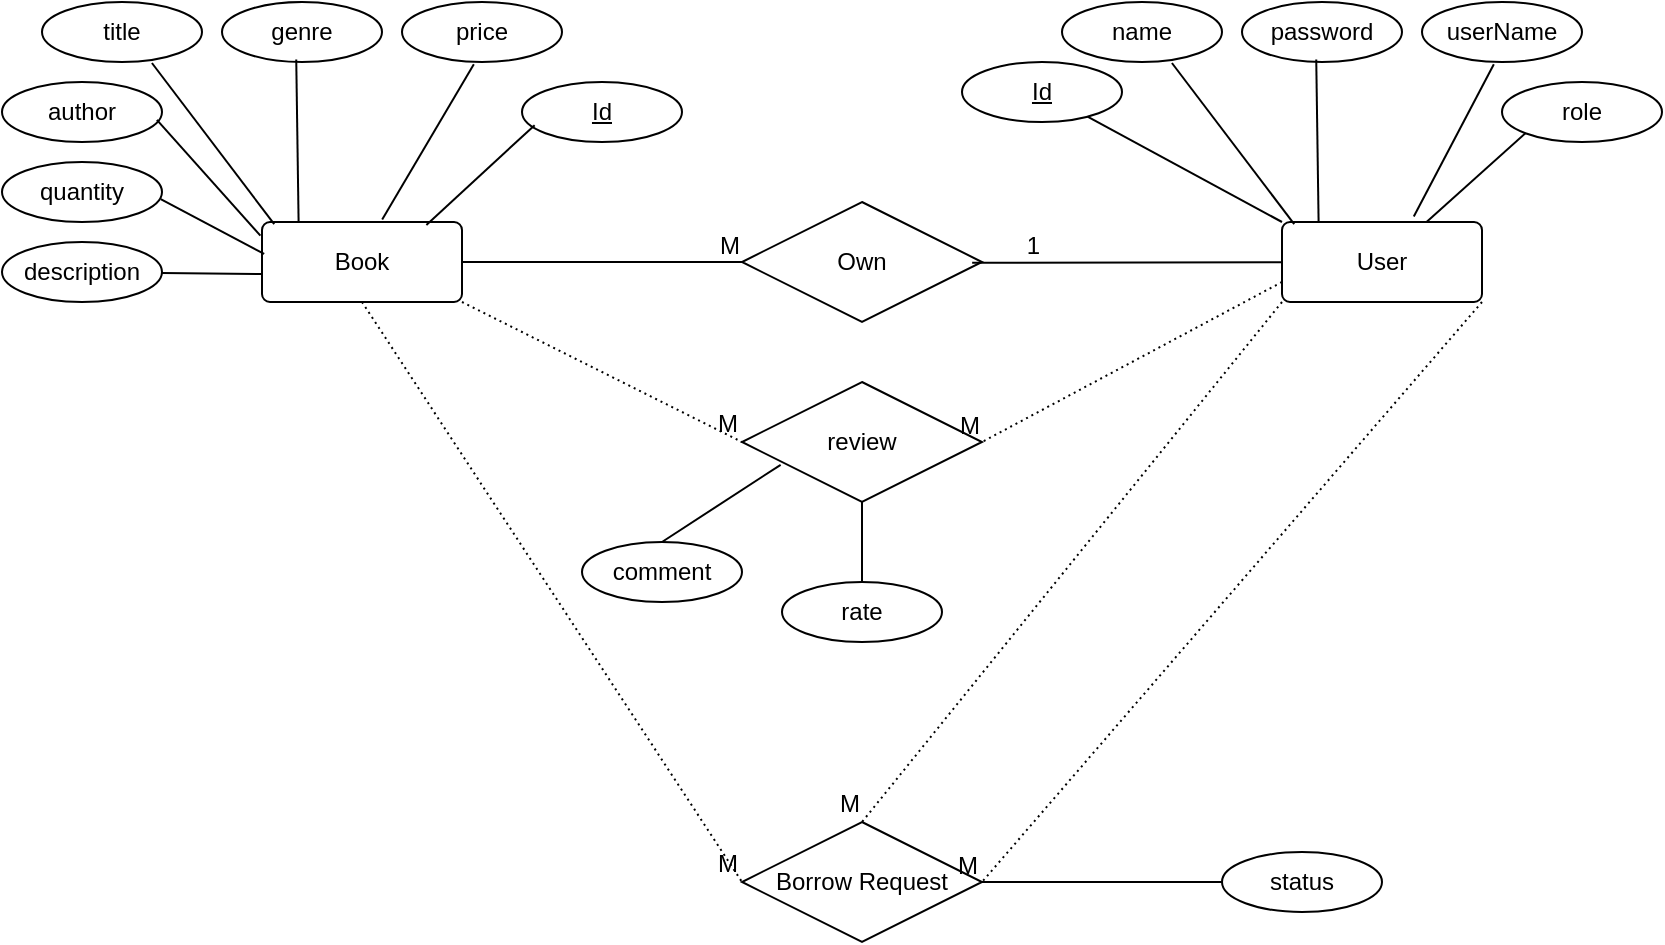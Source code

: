 <mxfile version="24.0.6" type="device">
  <diagram id="R2lEEEUBdFMjLlhIrx00" name="Page-1">
    <mxGraphModel dx="1061" dy="557" grid="1" gridSize="10" guides="1" tooltips="1" connect="1" arrows="1" fold="1" page="1" pageScale="1" pageWidth="850" pageHeight="1100" math="0" shadow="0" extFonts="Permanent Marker^https://fonts.googleapis.com/css?family=Permanent+Marker">
      <root>
        <mxCell id="0" />
        <mxCell id="1" parent="0" />
        <mxCell id="ro8Qhatsqw3CWG-dYIS6-1" value="Book" style="rounded=1;arcSize=10;whiteSpace=wrap;html=1;align=center;" parent="1" vertex="1">
          <mxGeometry x="150" y="140" width="100" height="40" as="geometry" />
        </mxCell>
        <mxCell id="ro8Qhatsqw3CWG-dYIS6-2" value="title" style="ellipse;whiteSpace=wrap;html=1;align=center;" parent="1" vertex="1">
          <mxGeometry x="40" y="30" width="80" height="30" as="geometry" />
        </mxCell>
        <mxCell id="ro8Qhatsqw3CWG-dYIS6-3" value="" style="endArrow=none;html=1;rounded=0;entryX=0.687;entryY=1.017;entryDx=0;entryDy=0;entryPerimeter=0;exitX=0.061;exitY=0.027;exitDx=0;exitDy=0;exitPerimeter=0;" parent="1" source="ro8Qhatsqw3CWG-dYIS6-1" target="ro8Qhatsqw3CWG-dYIS6-2" edge="1">
          <mxGeometry relative="1" as="geometry">
            <mxPoint x="170" y="140" as="sourcePoint" />
            <mxPoint x="330" y="140" as="targetPoint" />
          </mxGeometry>
        </mxCell>
        <mxCell id="ro8Qhatsqw3CWG-dYIS6-4" value="author" style="ellipse;whiteSpace=wrap;html=1;align=center;" parent="1" vertex="1">
          <mxGeometry x="20" y="70" width="80" height="30" as="geometry" />
        </mxCell>
        <mxCell id="ro8Qhatsqw3CWG-dYIS6-5" value="genre" style="ellipse;whiteSpace=wrap;html=1;align=center;" parent="1" vertex="1">
          <mxGeometry x="130" y="30" width="80" height="30" as="geometry" />
        </mxCell>
        <mxCell id="ro8Qhatsqw3CWG-dYIS6-6" value="price" style="ellipse;whiteSpace=wrap;html=1;align=center;" parent="1" vertex="1">
          <mxGeometry x="220" y="30" width="80" height="30" as="geometry" />
        </mxCell>
        <mxCell id="ro8Qhatsqw3CWG-dYIS6-7" value="quantity" style="ellipse;whiteSpace=wrap;html=1;align=center;" parent="1" vertex="1">
          <mxGeometry x="20" y="110" width="80" height="30" as="geometry" />
        </mxCell>
        <mxCell id="ro8Qhatsqw3CWG-dYIS6-8" value="" style="endArrow=none;html=1;rounded=0;entryX=0.968;entryY=0.63;entryDx=0;entryDy=0;entryPerimeter=0;exitX=-0.008;exitY=0.17;exitDx=0;exitDy=0;exitPerimeter=0;" parent="1" source="ro8Qhatsqw3CWG-dYIS6-1" target="ro8Qhatsqw3CWG-dYIS6-4" edge="1">
          <mxGeometry relative="1" as="geometry">
            <mxPoint x="166" y="151" as="sourcePoint" />
            <mxPoint x="105" y="71" as="targetPoint" />
          </mxGeometry>
        </mxCell>
        <mxCell id="ro8Qhatsqw3CWG-dYIS6-9" value="" style="endArrow=none;html=1;rounded=0;entryX=0.992;entryY=0.617;entryDx=0;entryDy=0;entryPerimeter=0;exitX=0.011;exitY=0.399;exitDx=0;exitDy=0;exitPerimeter=0;" parent="1" source="ro8Qhatsqw3CWG-dYIS6-1" target="ro8Qhatsqw3CWG-dYIS6-7" edge="1">
          <mxGeometry relative="1" as="geometry">
            <mxPoint x="160" y="150" as="sourcePoint" />
            <mxPoint x="107" y="99" as="targetPoint" />
          </mxGeometry>
        </mxCell>
        <mxCell id="ro8Qhatsqw3CWG-dYIS6-10" value="" style="endArrow=none;html=1;rounded=0;entryX=0.464;entryY=0.96;entryDx=0;entryDy=0;entryPerimeter=0;exitX=0.183;exitY=-0.001;exitDx=0;exitDy=0;exitPerimeter=0;" parent="1" source="ro8Qhatsqw3CWG-dYIS6-1" target="ro8Qhatsqw3CWG-dYIS6-5" edge="1">
          <mxGeometry relative="1" as="geometry">
            <mxPoint x="166" y="151" as="sourcePoint" />
            <mxPoint x="105" y="71" as="targetPoint" />
          </mxGeometry>
        </mxCell>
        <mxCell id="ro8Qhatsqw3CWG-dYIS6-11" value="" style="endArrow=none;html=1;rounded=0;entryX=0.449;entryY=1.037;entryDx=0;entryDy=0;entryPerimeter=0;exitX=0.601;exitY=-0.03;exitDx=0;exitDy=0;exitPerimeter=0;" parent="1" source="ro8Qhatsqw3CWG-dYIS6-1" target="ro8Qhatsqw3CWG-dYIS6-6" edge="1">
          <mxGeometry relative="1" as="geometry">
            <mxPoint x="178" y="150" as="sourcePoint" />
            <mxPoint x="177" y="69" as="targetPoint" />
          </mxGeometry>
        </mxCell>
        <mxCell id="ro8Qhatsqw3CWG-dYIS6-12" value="User" style="rounded=1;arcSize=10;whiteSpace=wrap;html=1;align=center;" parent="1" vertex="1">
          <mxGeometry x="660" y="140" width="100" height="40" as="geometry" />
        </mxCell>
        <mxCell id="ro8Qhatsqw3CWG-dYIS6-13" value="name" style="ellipse;whiteSpace=wrap;html=1;align=center;" parent="1" vertex="1">
          <mxGeometry x="550" y="30" width="80" height="30" as="geometry" />
        </mxCell>
        <mxCell id="ro8Qhatsqw3CWG-dYIS6-14" value="" style="endArrow=none;html=1;rounded=0;entryX=0.687;entryY=1.017;entryDx=0;entryDy=0;entryPerimeter=0;exitX=0.061;exitY=0.027;exitDx=0;exitDy=0;exitPerimeter=0;" parent="1" source="ro8Qhatsqw3CWG-dYIS6-12" target="ro8Qhatsqw3CWG-dYIS6-13" edge="1">
          <mxGeometry relative="1" as="geometry">
            <mxPoint x="680" y="140" as="sourcePoint" />
            <mxPoint x="840" y="140" as="targetPoint" />
          </mxGeometry>
        </mxCell>
        <mxCell id="ro8Qhatsqw3CWG-dYIS6-16" value="password" style="ellipse;whiteSpace=wrap;html=1;align=center;" parent="1" vertex="1">
          <mxGeometry x="640" y="30" width="80" height="30" as="geometry" />
        </mxCell>
        <mxCell id="ro8Qhatsqw3CWG-dYIS6-17" value="userName" style="ellipse;whiteSpace=wrap;html=1;align=center;" parent="1" vertex="1">
          <mxGeometry x="730" y="30" width="80" height="30" as="geometry" />
        </mxCell>
        <mxCell id="ro8Qhatsqw3CWG-dYIS6-21" value="" style="endArrow=none;html=1;rounded=0;entryX=0.464;entryY=0.96;entryDx=0;entryDy=0;entryPerimeter=0;exitX=0.183;exitY=-0.001;exitDx=0;exitDy=0;exitPerimeter=0;" parent="1" source="ro8Qhatsqw3CWG-dYIS6-12" target="ro8Qhatsqw3CWG-dYIS6-16" edge="1">
          <mxGeometry relative="1" as="geometry">
            <mxPoint x="676" y="151" as="sourcePoint" />
            <mxPoint x="615" y="71" as="targetPoint" />
          </mxGeometry>
        </mxCell>
        <mxCell id="ro8Qhatsqw3CWG-dYIS6-22" value="" style="endArrow=none;html=1;rounded=0;entryX=0.449;entryY=1.037;entryDx=0;entryDy=0;entryPerimeter=0;exitX=0.659;exitY=-0.068;exitDx=0;exitDy=0;exitPerimeter=0;" parent="1" source="ro8Qhatsqw3CWG-dYIS6-12" target="ro8Qhatsqw3CWG-dYIS6-17" edge="1">
          <mxGeometry relative="1" as="geometry">
            <mxPoint x="688" y="150" as="sourcePoint" />
            <mxPoint x="687" y="69" as="targetPoint" />
          </mxGeometry>
        </mxCell>
        <mxCell id="ro8Qhatsqw3CWG-dYIS6-23" value="Id" style="ellipse;whiteSpace=wrap;html=1;align=center;fontStyle=4;" parent="1" vertex="1">
          <mxGeometry x="280" y="70" width="80" height="30" as="geometry" />
        </mxCell>
        <mxCell id="ro8Qhatsqw3CWG-dYIS6-25" value="" style="endArrow=none;html=1;rounded=0;entryX=0.079;entryY=0.719;entryDx=0;entryDy=0;entryPerimeter=0;exitX=0.822;exitY=0.037;exitDx=0;exitDy=0;exitPerimeter=0;" parent="1" source="ro8Qhatsqw3CWG-dYIS6-1" target="ro8Qhatsqw3CWG-dYIS6-23" edge="1">
          <mxGeometry relative="1" as="geometry">
            <mxPoint x="226" y="147" as="sourcePoint" />
            <mxPoint x="266" y="71" as="targetPoint" />
          </mxGeometry>
        </mxCell>
        <mxCell id="iCS70lh1Rns-W7-ioeRS-3" value="Own" style="shape=rhombus;perimeter=rhombusPerimeter;whiteSpace=wrap;html=1;align=center;" vertex="1" parent="1">
          <mxGeometry x="390" y="130" width="120" height="60" as="geometry" />
        </mxCell>
        <mxCell id="iCS70lh1Rns-W7-ioeRS-4" value="Borrow Request" style="shape=rhombus;perimeter=rhombusPerimeter;whiteSpace=wrap;html=1;align=center;" vertex="1" parent="1">
          <mxGeometry x="390" y="440" width="120" height="60" as="geometry" />
        </mxCell>
        <mxCell id="iCS70lh1Rns-W7-ioeRS-6" value="" style="endArrow=none;html=1;rounded=0;exitX=1;exitY=0.5;exitDx=0;exitDy=0;entryX=0;entryY=0.5;entryDx=0;entryDy=0;" edge="1" parent="1" source="ro8Qhatsqw3CWG-dYIS6-1" target="iCS70lh1Rns-W7-ioeRS-3">
          <mxGeometry relative="1" as="geometry">
            <mxPoint x="290" y="190" as="sourcePoint" />
            <mxPoint x="450" y="190" as="targetPoint" />
          </mxGeometry>
        </mxCell>
        <mxCell id="iCS70lh1Rns-W7-ioeRS-7" value="M" style="resizable=0;html=1;whiteSpace=wrap;align=right;verticalAlign=bottom;" connectable="0" vertex="1" parent="iCS70lh1Rns-W7-ioeRS-6">
          <mxGeometry x="1" relative="1" as="geometry" />
        </mxCell>
        <mxCell id="iCS70lh1Rns-W7-ioeRS-8" value="" style="endArrow=none;html=1;rounded=0;exitX=0.959;exitY=0.506;exitDx=0;exitDy=0;exitPerimeter=0;" edge="1" parent="1" source="iCS70lh1Rns-W7-ioeRS-3" target="ro8Qhatsqw3CWG-dYIS6-12">
          <mxGeometry relative="1" as="geometry">
            <mxPoint x="260" y="170" as="sourcePoint" />
            <mxPoint x="420" y="170" as="targetPoint" />
          </mxGeometry>
        </mxCell>
        <mxCell id="iCS70lh1Rns-W7-ioeRS-9" value="1" style="resizable=0;html=1;whiteSpace=wrap;align=right;verticalAlign=bottom;" connectable="0" vertex="1" parent="iCS70lh1Rns-W7-ioeRS-8">
          <mxGeometry x="1" relative="1" as="geometry">
            <mxPoint x="-120" as="offset" />
          </mxGeometry>
        </mxCell>
        <mxCell id="iCS70lh1Rns-W7-ioeRS-10" value="" style="endArrow=none;html=1;rounded=0;dashed=1;dashPattern=1 2;exitX=1;exitY=1;exitDx=0;exitDy=0;entryX=1;entryY=0.5;entryDx=0;entryDy=0;" edge="1" parent="1" source="ro8Qhatsqw3CWG-dYIS6-12" target="iCS70lh1Rns-W7-ioeRS-4">
          <mxGeometry relative="1" as="geometry">
            <mxPoint x="270" y="220" as="sourcePoint" />
            <mxPoint x="790" y="300" as="targetPoint" />
          </mxGeometry>
        </mxCell>
        <mxCell id="iCS70lh1Rns-W7-ioeRS-11" value="M" style="resizable=0;html=1;whiteSpace=wrap;align=right;verticalAlign=bottom;" connectable="0" vertex="1" parent="iCS70lh1Rns-W7-ioeRS-10">
          <mxGeometry x="1" relative="1" as="geometry" />
        </mxCell>
        <mxCell id="iCS70lh1Rns-W7-ioeRS-12" value="" style="endArrow=none;html=1;rounded=0;dashed=1;dashPattern=1 2;exitX=0;exitY=1;exitDx=0;exitDy=0;entryX=0.5;entryY=0;entryDx=0;entryDy=0;" edge="1" parent="1" source="ro8Qhatsqw3CWG-dYIS6-12" target="iCS70lh1Rns-W7-ioeRS-4">
          <mxGeometry relative="1" as="geometry">
            <mxPoint x="260" y="190" as="sourcePoint" />
            <mxPoint x="420" y="270" as="targetPoint" />
          </mxGeometry>
        </mxCell>
        <mxCell id="iCS70lh1Rns-W7-ioeRS-13" value="M" style="resizable=0;html=1;whiteSpace=wrap;align=right;verticalAlign=bottom;" connectable="0" vertex="1" parent="iCS70lh1Rns-W7-ioeRS-12">
          <mxGeometry x="1" relative="1" as="geometry" />
        </mxCell>
        <mxCell id="iCS70lh1Rns-W7-ioeRS-14" value="Id" style="ellipse;whiteSpace=wrap;html=1;align=center;fontStyle=4;" vertex="1" parent="1">
          <mxGeometry x="500" y="60" width="80" height="30" as="geometry" />
        </mxCell>
        <mxCell id="iCS70lh1Rns-W7-ioeRS-15" value="" style="endArrow=none;html=1;rounded=0;exitX=0;exitY=0;exitDx=0;exitDy=0;" edge="1" parent="1" source="ro8Qhatsqw3CWG-dYIS6-12" target="iCS70lh1Rns-W7-ioeRS-14">
          <mxGeometry relative="1" as="geometry">
            <mxPoint x="676" y="151" as="sourcePoint" />
            <mxPoint x="615" y="71" as="targetPoint" />
          </mxGeometry>
        </mxCell>
        <mxCell id="iCS70lh1Rns-W7-ioeRS-16" value="description" style="ellipse;whiteSpace=wrap;html=1;align=center;" vertex="1" parent="1">
          <mxGeometry x="20" y="150" width="80" height="30" as="geometry" />
        </mxCell>
        <mxCell id="iCS70lh1Rns-W7-ioeRS-17" value="" style="endArrow=none;html=1;rounded=0;" edge="1" parent="1" target="iCS70lh1Rns-W7-ioeRS-16">
          <mxGeometry relative="1" as="geometry">
            <mxPoint x="150" y="166" as="sourcePoint" />
            <mxPoint x="109" y="139" as="targetPoint" />
          </mxGeometry>
        </mxCell>
        <mxCell id="iCS70lh1Rns-W7-ioeRS-18" value="status" style="ellipse;whiteSpace=wrap;html=1;align=center;" vertex="1" parent="1">
          <mxGeometry x="630" y="455" width="80" height="30" as="geometry" />
        </mxCell>
        <mxCell id="iCS70lh1Rns-W7-ioeRS-19" value="" style="endArrow=none;html=1;rounded=0;entryX=1;entryY=0.5;entryDx=0;entryDy=0;" edge="1" parent="1" source="iCS70lh1Rns-W7-ioeRS-18" target="iCS70lh1Rns-W7-ioeRS-4">
          <mxGeometry relative="1" as="geometry">
            <mxPoint x="425" y="418" as="sourcePoint" />
            <mxPoint x="471" y="340" as="targetPoint" />
          </mxGeometry>
        </mxCell>
        <mxCell id="iCS70lh1Rns-W7-ioeRS-20" value="role" style="ellipse;whiteSpace=wrap;html=1;align=center;" vertex="1" parent="1">
          <mxGeometry x="770" y="70" width="80" height="30" as="geometry" />
        </mxCell>
        <mxCell id="iCS70lh1Rns-W7-ioeRS-22" value="" style="endArrow=none;html=1;rounded=0;entryX=0;entryY=1;entryDx=0;entryDy=0;" edge="1" parent="1" source="ro8Qhatsqw3CWG-dYIS6-12" target="iCS70lh1Rns-W7-ioeRS-20">
          <mxGeometry relative="1" as="geometry">
            <mxPoint x="736" y="147" as="sourcePoint" />
            <mxPoint x="776" y="71" as="targetPoint" />
          </mxGeometry>
        </mxCell>
        <mxCell id="iCS70lh1Rns-W7-ioeRS-23" value="review" style="shape=rhombus;perimeter=rhombusPerimeter;whiteSpace=wrap;html=1;align=center;" vertex="1" parent="1">
          <mxGeometry x="390" y="220" width="120" height="60" as="geometry" />
        </mxCell>
        <mxCell id="iCS70lh1Rns-W7-ioeRS-26" value="" style="endArrow=none;html=1;rounded=0;dashed=1;dashPattern=1 2;exitX=1;exitY=1;exitDx=0;exitDy=0;entryX=0;entryY=0.5;entryDx=0;entryDy=0;" edge="1" parent="1" source="ro8Qhatsqw3CWG-dYIS6-1" target="iCS70lh1Rns-W7-ioeRS-23">
          <mxGeometry relative="1" as="geometry">
            <mxPoint x="230" y="230" as="sourcePoint" />
            <mxPoint x="220" y="360" as="targetPoint" />
          </mxGeometry>
        </mxCell>
        <mxCell id="iCS70lh1Rns-W7-ioeRS-27" value="M" style="resizable=0;html=1;whiteSpace=wrap;align=right;verticalAlign=bottom;" connectable="0" vertex="1" parent="iCS70lh1Rns-W7-ioeRS-26">
          <mxGeometry x="1" relative="1" as="geometry" />
        </mxCell>
        <mxCell id="iCS70lh1Rns-W7-ioeRS-28" value="" style="endArrow=none;html=1;rounded=0;dashed=1;dashPattern=1 2;exitX=0;exitY=0.75;exitDx=0;exitDy=0;entryX=1;entryY=0.5;entryDx=0;entryDy=0;" edge="1" parent="1" source="ro8Qhatsqw3CWG-dYIS6-12" target="iCS70lh1Rns-W7-ioeRS-23">
          <mxGeometry relative="1" as="geometry">
            <mxPoint x="770" y="190" as="sourcePoint" />
            <mxPoint x="780" y="320" as="targetPoint" />
          </mxGeometry>
        </mxCell>
        <mxCell id="iCS70lh1Rns-W7-ioeRS-29" value="M" style="resizable=0;html=1;whiteSpace=wrap;align=right;verticalAlign=bottom;" connectable="0" vertex="1" parent="iCS70lh1Rns-W7-ioeRS-28">
          <mxGeometry x="1" relative="1" as="geometry" />
        </mxCell>
        <mxCell id="iCS70lh1Rns-W7-ioeRS-32" value="" style="endArrow=none;html=1;rounded=0;dashed=1;dashPattern=1 2;exitX=0.5;exitY=1;exitDx=0;exitDy=0;entryX=0;entryY=0.5;entryDx=0;entryDy=0;" edge="1" parent="1" source="ro8Qhatsqw3CWG-dYIS6-1" target="iCS70lh1Rns-W7-ioeRS-4">
          <mxGeometry relative="1" as="geometry">
            <mxPoint x="670" y="190" as="sourcePoint" />
            <mxPoint x="660" y="380" as="targetPoint" />
          </mxGeometry>
        </mxCell>
        <mxCell id="iCS70lh1Rns-W7-ioeRS-33" value="M" style="resizable=0;html=1;whiteSpace=wrap;align=right;verticalAlign=bottom;" connectable="0" vertex="1" parent="iCS70lh1Rns-W7-ioeRS-32">
          <mxGeometry x="1" relative="1" as="geometry" />
        </mxCell>
        <mxCell id="iCS70lh1Rns-W7-ioeRS-35" value="comment" style="ellipse;whiteSpace=wrap;html=1;align=center;" vertex="1" parent="1">
          <mxGeometry x="310" y="300" width="80" height="30" as="geometry" />
        </mxCell>
        <mxCell id="iCS70lh1Rns-W7-ioeRS-36" value="" style="endArrow=none;html=1;rounded=0;entryX=0.5;entryY=0;entryDx=0;entryDy=0;exitX=0.161;exitY=0.69;exitDx=0;exitDy=0;exitPerimeter=0;" edge="1" parent="1" source="iCS70lh1Rns-W7-ioeRS-23" target="iCS70lh1Rns-W7-ioeRS-35">
          <mxGeometry relative="1" as="geometry">
            <mxPoint x="480" y="320" as="sourcePoint" />
            <mxPoint x="400" y="320" as="targetPoint" />
          </mxGeometry>
        </mxCell>
        <mxCell id="iCS70lh1Rns-W7-ioeRS-40" value="rate" style="ellipse;whiteSpace=wrap;html=1;align=center;" vertex="1" parent="1">
          <mxGeometry x="410" y="320" width="80" height="30" as="geometry" />
        </mxCell>
        <mxCell id="iCS70lh1Rns-W7-ioeRS-41" value="" style="endArrow=none;html=1;rounded=0;entryX=0.5;entryY=0;entryDx=0;entryDy=0;exitX=0.5;exitY=1;exitDx=0;exitDy=0;" edge="1" parent="1" source="iCS70lh1Rns-W7-ioeRS-23" target="iCS70lh1Rns-W7-ioeRS-40">
          <mxGeometry relative="1" as="geometry">
            <mxPoint x="419" y="271" as="sourcePoint" />
            <mxPoint x="360" y="310" as="targetPoint" />
          </mxGeometry>
        </mxCell>
      </root>
    </mxGraphModel>
  </diagram>
</mxfile>
